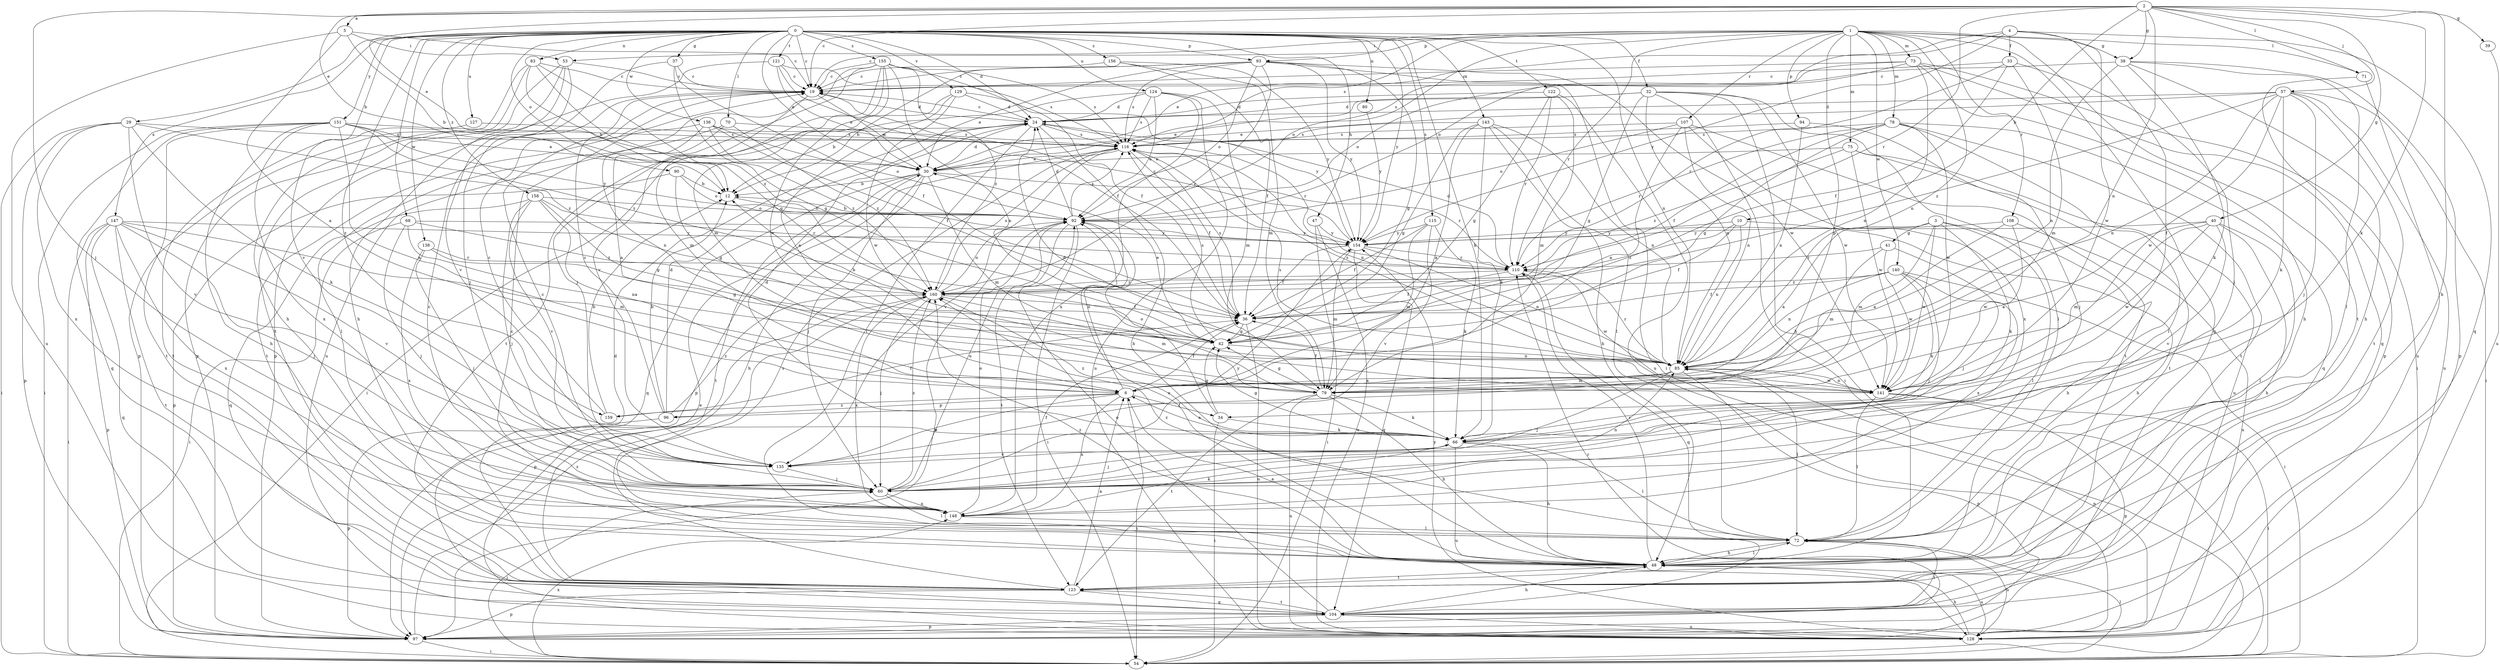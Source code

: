 strict digraph  {
0;
1;
2;
3;
4;
5;
6;
10;
12;
19;
24;
29;
30;
32;
33;
34;
36;
37;
38;
39;
40;
41;
42;
47;
48;
53;
54;
57;
60;
66;
68;
70;
71;
72;
73;
75;
78;
79;
80;
83;
85;
90;
92;
93;
94;
96;
97;
104;
107;
108;
110;
115;
116;
121;
122;
123;
124;
127;
128;
129;
135;
136;
138;
140;
141;
143;
147;
148;
151;
154;
155;
156;
158;
159;
160;
0 -> 19  [label=c];
0 -> 24  [label=d];
0 -> 29  [label=e];
0 -> 30  [label=e];
0 -> 32  [label=f];
0 -> 37  [label=g];
0 -> 47  [label=h];
0 -> 66  [label=k];
0 -> 68  [label=l];
0 -> 70  [label=l];
0 -> 80  [label=n];
0 -> 83  [label=n];
0 -> 85  [label=n];
0 -> 90  [label=o];
0 -> 93  [label=p];
0 -> 115  [label=s];
0 -> 121  [label=t];
0 -> 122  [label=t];
0 -> 124  [label=u];
0 -> 127  [label=u];
0 -> 129  [label=v];
0 -> 135  [label=v];
0 -> 136  [label=w];
0 -> 138  [label=w];
0 -> 143  [label=x];
0 -> 147  [label=x];
0 -> 151  [label=y];
0 -> 154  [label=y];
0 -> 155  [label=z];
0 -> 156  [label=z];
0 -> 158  [label=z];
0 -> 159  [label=z];
1 -> 19  [label=c];
1 -> 38  [label=g];
1 -> 53  [label=i];
1 -> 71  [label=l];
1 -> 73  [label=m];
1 -> 75  [label=m];
1 -> 78  [label=m];
1 -> 85  [label=n];
1 -> 92  [label=o];
1 -> 93  [label=p];
1 -> 94  [label=p];
1 -> 96  [label=p];
1 -> 104  [label=q];
1 -> 107  [label=r];
1 -> 108  [label=r];
1 -> 110  [label=r];
1 -> 116  [label=s];
1 -> 123  [label=t];
1 -> 140  [label=w];
2 -> 5  [label=a];
2 -> 10  [label=b];
2 -> 12  [label=b];
2 -> 19  [label=c];
2 -> 30  [label=e];
2 -> 38  [label=g];
2 -> 39  [label=g];
2 -> 40  [label=g];
2 -> 48  [label=h];
2 -> 57  [label=j];
2 -> 60  [label=j];
2 -> 66  [label=k];
2 -> 71  [label=l];
2 -> 85  [label=n];
2 -> 110  [label=r];
3 -> 6  [label=a];
3 -> 41  [label=g];
3 -> 48  [label=h];
3 -> 66  [label=k];
3 -> 72  [label=l];
3 -> 79  [label=m];
3 -> 141  [label=w];
4 -> 30  [label=e];
4 -> 33  [label=f];
4 -> 34  [label=f];
4 -> 92  [label=o];
4 -> 104  [label=q];
4 -> 141  [label=w];
4 -> 154  [label=y];
5 -> 6  [label=a];
5 -> 12  [label=b];
5 -> 19  [label=c];
5 -> 53  [label=i];
5 -> 128  [label=u];
6 -> 34  [label=f];
6 -> 36  [label=f];
6 -> 54  [label=i];
6 -> 92  [label=o];
6 -> 96  [label=p];
6 -> 135  [label=v];
6 -> 148  [label=x];
6 -> 159  [label=z];
10 -> 36  [label=f];
10 -> 48  [label=h];
10 -> 85  [label=n];
10 -> 154  [label=y];
10 -> 160  [label=z];
12 -> 92  [label=o];
19 -> 24  [label=d];
19 -> 30  [label=e];
19 -> 79  [label=m];
24 -> 19  [label=c];
24 -> 48  [label=h];
24 -> 54  [label=i];
24 -> 72  [label=l];
24 -> 110  [label=r];
24 -> 116  [label=s];
29 -> 54  [label=i];
29 -> 66  [label=k];
29 -> 97  [label=p];
29 -> 116  [label=s];
29 -> 135  [label=v];
29 -> 148  [label=x];
29 -> 160  [label=z];
30 -> 12  [label=b];
30 -> 24  [label=d];
30 -> 48  [label=h];
30 -> 60  [label=j];
30 -> 79  [label=m];
30 -> 104  [label=q];
30 -> 110  [label=r];
30 -> 123  [label=t];
32 -> 24  [label=d];
32 -> 30  [label=e];
32 -> 42  [label=g];
32 -> 48  [label=h];
32 -> 54  [label=i];
32 -> 72  [label=l];
32 -> 85  [label=n];
32 -> 141  [label=w];
33 -> 19  [label=c];
33 -> 36  [label=f];
33 -> 60  [label=j];
33 -> 79  [label=m];
33 -> 110  [label=r];
34 -> 42  [label=g];
34 -> 54  [label=i];
34 -> 66  [label=k];
34 -> 92  [label=o];
36 -> 42  [label=g];
36 -> 116  [label=s];
36 -> 128  [label=u];
37 -> 19  [label=c];
37 -> 36  [label=f];
37 -> 42  [label=g];
37 -> 60  [label=j];
38 -> 19  [label=c];
38 -> 48  [label=h];
38 -> 66  [label=k];
38 -> 72  [label=l];
38 -> 85  [label=n];
38 -> 97  [label=p];
39 -> 128  [label=u];
40 -> 6  [label=a];
40 -> 48  [label=h];
40 -> 72  [label=l];
40 -> 79  [label=m];
40 -> 135  [label=v];
40 -> 141  [label=w];
40 -> 154  [label=y];
41 -> 60  [label=j];
41 -> 79  [label=m];
41 -> 110  [label=r];
41 -> 141  [label=w];
42 -> 12  [label=b];
42 -> 30  [label=e];
42 -> 85  [label=n];
42 -> 116  [label=s];
47 -> 54  [label=i];
47 -> 128  [label=u];
47 -> 154  [label=y];
48 -> 6  [label=a];
48 -> 19  [label=c];
48 -> 72  [label=l];
48 -> 92  [label=o];
48 -> 110  [label=r];
48 -> 123  [label=t];
48 -> 128  [label=u];
48 -> 160  [label=z];
53 -> 19  [label=c];
53 -> 48  [label=h];
53 -> 97  [label=p];
53 -> 123  [label=t];
53 -> 135  [label=v];
54 -> 60  [label=j];
54 -> 72  [label=l];
54 -> 148  [label=x];
57 -> 24  [label=d];
57 -> 30  [label=e];
57 -> 54  [label=i];
57 -> 60  [label=j];
57 -> 66  [label=k];
57 -> 85  [label=n];
57 -> 123  [label=t];
57 -> 128  [label=u];
57 -> 141  [label=w];
57 -> 160  [label=z];
60 -> 19  [label=c];
60 -> 72  [label=l];
60 -> 85  [label=n];
60 -> 92  [label=o];
60 -> 148  [label=x];
60 -> 154  [label=y];
60 -> 160  [label=z];
66 -> 6  [label=a];
66 -> 24  [label=d];
66 -> 42  [label=g];
66 -> 48  [label=h];
66 -> 60  [label=j];
66 -> 72  [label=l];
66 -> 128  [label=u];
66 -> 135  [label=v];
66 -> 160  [label=z];
68 -> 54  [label=i];
68 -> 60  [label=j];
68 -> 85  [label=n];
68 -> 154  [label=y];
68 -> 160  [label=z];
70 -> 6  [label=a];
70 -> 72  [label=l];
70 -> 116  [label=s];
70 -> 160  [label=z];
71 -> 97  [label=p];
71 -> 128  [label=u];
72 -> 48  [label=h];
72 -> 128  [label=u];
72 -> 160  [label=z];
73 -> 19  [label=c];
73 -> 48  [label=h];
73 -> 54  [label=i];
73 -> 85  [label=n];
73 -> 92  [label=o];
73 -> 104  [label=q];
73 -> 116  [label=s];
75 -> 30  [label=e];
75 -> 123  [label=t];
75 -> 128  [label=u];
75 -> 141  [label=w];
75 -> 160  [label=z];
78 -> 36  [label=f];
78 -> 42  [label=g];
78 -> 72  [label=l];
78 -> 104  [label=q];
78 -> 110  [label=r];
78 -> 116  [label=s];
78 -> 123  [label=t];
78 -> 141  [label=w];
79 -> 36  [label=f];
79 -> 42  [label=g];
79 -> 48  [label=h];
79 -> 66  [label=k];
79 -> 123  [label=t];
79 -> 128  [label=u];
80 -> 154  [label=y];
83 -> 12  [label=b];
83 -> 19  [label=c];
83 -> 42  [label=g];
83 -> 48  [label=h];
83 -> 97  [label=p];
83 -> 160  [label=z];
85 -> 6  [label=a];
85 -> 60  [label=j];
85 -> 72  [label=l];
85 -> 79  [label=m];
85 -> 97  [label=p];
85 -> 110  [label=r];
85 -> 116  [label=s];
85 -> 141  [label=w];
90 -> 12  [label=b];
90 -> 42  [label=g];
90 -> 92  [label=o];
90 -> 97  [label=p];
92 -> 12  [label=b];
92 -> 24  [label=d];
92 -> 54  [label=i];
92 -> 97  [label=p];
92 -> 116  [label=s];
92 -> 123  [label=t];
92 -> 154  [label=y];
93 -> 12  [label=b];
93 -> 19  [label=c];
93 -> 30  [label=e];
93 -> 42  [label=g];
93 -> 54  [label=i];
93 -> 92  [label=o];
93 -> 116  [label=s];
93 -> 141  [label=w];
93 -> 154  [label=y];
93 -> 160  [label=z];
94 -> 60  [label=j];
94 -> 85  [label=n];
94 -> 116  [label=s];
96 -> 12  [label=b];
96 -> 19  [label=c];
96 -> 24  [label=d];
96 -> 97  [label=p];
96 -> 160  [label=z];
97 -> 54  [label=i];
97 -> 110  [label=r];
97 -> 160  [label=z];
104 -> 48  [label=h];
104 -> 72  [label=l];
104 -> 92  [label=o];
104 -> 97  [label=p];
104 -> 123  [label=t];
104 -> 128  [label=u];
107 -> 6  [label=a];
107 -> 85  [label=n];
107 -> 92  [label=o];
107 -> 116  [label=s];
107 -> 123  [label=t];
107 -> 148  [label=x];
108 -> 6  [label=a];
108 -> 128  [label=u];
108 -> 141  [label=w];
108 -> 154  [label=y];
110 -> 24  [label=d];
110 -> 36  [label=f];
110 -> 104  [label=q];
110 -> 141  [label=w];
110 -> 160  [label=z];
115 -> 36  [label=f];
115 -> 66  [label=k];
115 -> 79  [label=m];
115 -> 135  [label=v];
115 -> 154  [label=y];
116 -> 30  [label=e];
116 -> 36  [label=f];
116 -> 85  [label=n];
116 -> 97  [label=p];
116 -> 135  [label=v];
121 -> 19  [label=c];
121 -> 30  [label=e];
121 -> 36  [label=f];
121 -> 97  [label=p];
121 -> 116  [label=s];
122 -> 24  [label=d];
122 -> 42  [label=g];
122 -> 79  [label=m];
122 -> 110  [label=r];
122 -> 128  [label=u];
123 -> 6  [label=a];
123 -> 24  [label=d];
123 -> 97  [label=p];
123 -> 104  [label=q];
123 -> 116  [label=s];
124 -> 12  [label=b];
124 -> 24  [label=d];
124 -> 79  [label=m];
124 -> 92  [label=o];
124 -> 116  [label=s];
124 -> 128  [label=u];
124 -> 148  [label=x];
127 -> 116  [label=s];
127 -> 123  [label=t];
128 -> 30  [label=e];
128 -> 48  [label=h];
128 -> 85  [label=n];
128 -> 154  [label=y];
129 -> 6  [label=a];
129 -> 24  [label=d];
129 -> 123  [label=t];
129 -> 141  [label=w];
129 -> 154  [label=y];
135 -> 60  [label=j];
136 -> 36  [label=f];
136 -> 85  [label=n];
136 -> 92  [label=o];
136 -> 116  [label=s];
136 -> 123  [label=t];
136 -> 160  [label=z];
138 -> 42  [label=g];
138 -> 60  [label=j];
138 -> 110  [label=r];
138 -> 148  [label=x];
140 -> 36  [label=f];
140 -> 54  [label=i];
140 -> 60  [label=j];
140 -> 66  [label=k];
140 -> 85  [label=n];
140 -> 148  [label=x];
140 -> 160  [label=z];
141 -> 24  [label=d];
141 -> 54  [label=i];
141 -> 72  [label=l];
141 -> 85  [label=n];
141 -> 97  [label=p];
141 -> 116  [label=s];
143 -> 6  [label=a];
143 -> 42  [label=g];
143 -> 48  [label=h];
143 -> 66  [label=k];
143 -> 72  [label=l];
143 -> 85  [label=n];
143 -> 116  [label=s];
147 -> 54  [label=i];
147 -> 60  [label=j];
147 -> 79  [label=m];
147 -> 97  [label=p];
147 -> 104  [label=q];
147 -> 123  [label=t];
147 -> 135  [label=v];
147 -> 148  [label=x];
147 -> 154  [label=y];
148 -> 19  [label=c];
148 -> 36  [label=f];
148 -> 66  [label=k];
148 -> 72  [label=l];
148 -> 92  [label=o];
151 -> 6  [label=a];
151 -> 30  [label=e];
151 -> 48  [label=h];
151 -> 54  [label=i];
151 -> 104  [label=q];
151 -> 116  [label=s];
151 -> 123  [label=t];
151 -> 148  [label=x];
151 -> 154  [label=y];
151 -> 160  [label=z];
154 -> 19  [label=c];
154 -> 36  [label=f];
154 -> 79  [label=m];
154 -> 85  [label=n];
154 -> 104  [label=q];
154 -> 110  [label=r];
155 -> 19  [label=c];
155 -> 36  [label=f];
155 -> 60  [label=j];
155 -> 79  [label=m];
155 -> 85  [label=n];
155 -> 116  [label=s];
155 -> 128  [label=u];
155 -> 135  [label=v];
155 -> 141  [label=w];
155 -> 160  [label=z];
156 -> 19  [label=c];
156 -> 36  [label=f];
156 -> 79  [label=m];
156 -> 154  [label=y];
158 -> 6  [label=a];
158 -> 42  [label=g];
158 -> 60  [label=j];
158 -> 92  [label=o];
158 -> 104  [label=q];
158 -> 110  [label=r];
158 -> 135  [label=v];
159 -> 12  [label=b];
159 -> 19  [label=c];
159 -> 36  [label=f];
160 -> 36  [label=f];
160 -> 60  [label=j];
160 -> 79  [label=m];
160 -> 92  [label=o];
160 -> 97  [label=p];
160 -> 116  [label=s];
160 -> 148  [label=x];
}
